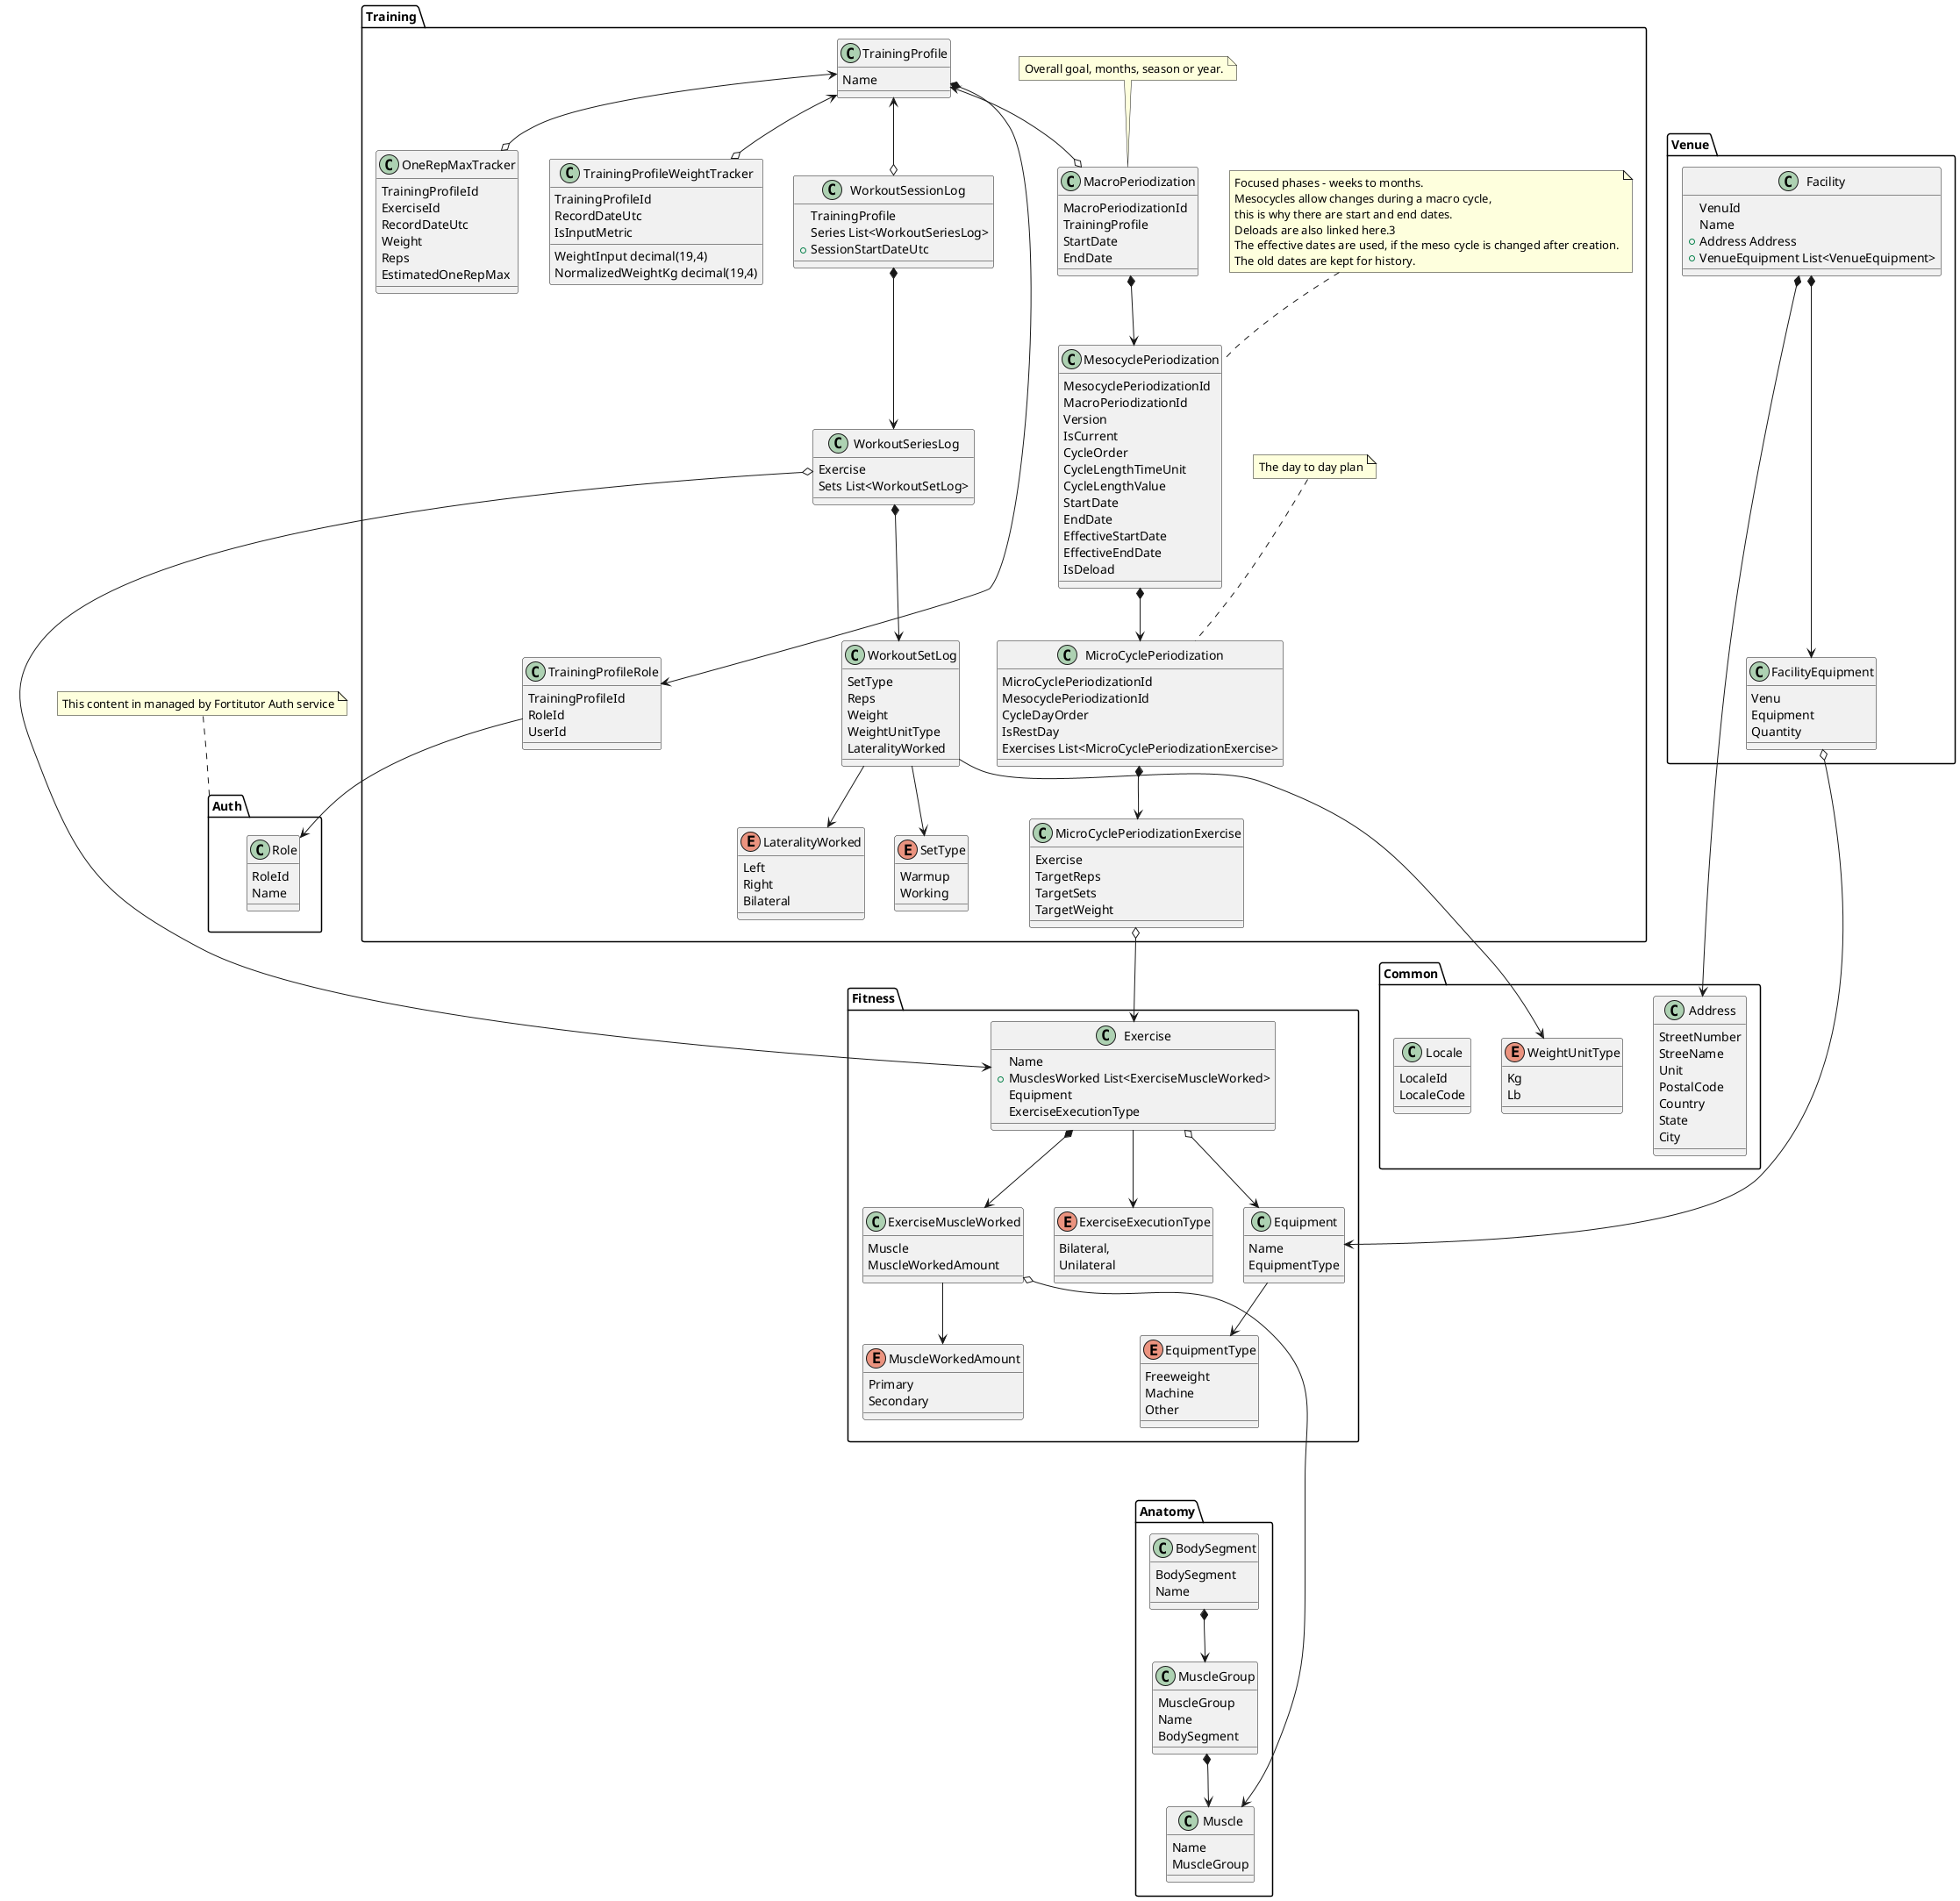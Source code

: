 @startuml

package Anatomy {
    class MuscleGroup {
        MuscleGroup
        Name
        BodySegment
    }

    class Muscle {
        Name
        MuscleGroup
    }

    class BodySegment {
        BodySegment
        Name
    }
    
    BodySegment *--> MuscleGroup
    MuscleGroup *--> Muscle
}

package Fitness {
    class Exercise {
        Name
        + MusclesWorked List<ExerciseMuscleWorked>
        Equipment        
        ExerciseExecutionType
    }

    class ExerciseMuscleWorked {
        Muscle
        MuscleWorkedAmount
    }

    enum MuscleWorkedAmount {
        Primary
        Secondary
    }

    class Equipment {
        Name
        EquipmentType
    }

    enum ExerciseExecutionType {
        Bilateral,
        Unilateral
    }

    enum EquipmentType {
        Freeweight
        Machine
        Other
    }

    Exercise *--> ExerciseMuscleWorked
    Exercise o--> Equipment
    Exercise --> ExerciseExecutionType
    ExerciseMuscleWorked --> MuscleWorkedAmount
    Fitness.ExerciseMuscleWorked o------> Anatomy.Muscle
    Equipment --> EquipmentType
}



package Training {
    class TrainingProfile {
        Name
    }

    class MacroPeriodization
    {
        MacroPeriodizationId
        TrainingProfile
        StartDate
        EndDate
    }
    note top of MacroPeriodization
        Overall goal, months, season or year.
    end note

    class MesocyclePeriodization
    {
        MesocyclePeriodizationId
        MacroPeriodizationId
        Version
        IsCurrent
        CycleOrder        
        CycleLengthTimeUnit
        CycleLengthValue
        StartDate
        EndDate        
        EffectiveStartDate
        EffectiveEndDate
        IsDeload        
    }
    note top of MesocyclePeriodization
        Focused phases - weeks to months.
        Mesocycles allow changes during a macro cycle,
        this is why there are start and end dates.
        Deloads are also linked here.3
        The effective dates are used, if the meso cycle is changed after creation.
        The old dates are kept for history.
    end note

    class MicroCyclePeriodization
    {
        MicroCyclePeriodizationId
        MesocyclePeriodizationId
        CycleDayOrder
        IsRestDay
        Exercises List<MicroCyclePeriodizationExercise>
    }
    note top of MicroCyclePeriodization
        The day to day plan
    end note

    class MicroCyclePeriodizationExercise
    {        
        Exercise
        TargetReps
        TargetSets
        TargetWeight
    }
    
    class TrainingProfileWeightTracker {
        TrainingProfileId
        RecordDateUtc
        WeightInput decimal(19,4)
        IsInputMetric
        NormalizedWeightKg decimal(19,4)
    }

    class TrainingProfileRole {
        TrainingProfileId
        RoleId
        UserId
    }

    class WorkoutSessionLog {
        TrainingProfile
        Series List<WorkoutSeriesLog>
        + SessionStartDateUtc
    }

    class WorkoutSeriesLog {
        Exercise
        Sets List<WorkoutSetLog>
    }

    enum SetType {
        Warmup
        Working
    }

    class WorkoutSetLog {
        SetType
        Reps
        Weight
        WeightUnitType
        LateralityWorked
    }

    class OneRepMaxTracker {
        TrainingProfileId
        ExerciseId
        RecordDateUtc
        Weight
        Reps
        EstimatedOneRepMax
    }

    enum LateralityWorked {
        Left
        Right
        Bilateral
    }

    TrainingProfile *----> TrainingProfileRole
    TrainingProfile <--o TrainingProfileWeightTracker
    TrainingProfile <--o WorkoutSessionLog
    TrainingProfile <--o OneRepMaxTracker
    TrainingProfile <--o MacroPeriodization     

    MacroPeriodization *--> MesocyclePeriodization     
    MesocyclePeriodization *--> MicroCyclePeriodization
    MicroCyclePeriodization *--> MicroCyclePeriodizationExercise
    MicroCyclePeriodizationExercise o--> Fitness.Exercise
   
    WorkoutSessionLog *--> WorkoutSeriesLog
    WorkoutSeriesLog *--> WorkoutSetLog
    WorkoutSetLog --> LateralityWorked
    WorkoutSetLog --> SetType
    
}

WorkoutSetLog ---> Common.WeightUnitType
Training.WorkoutSeriesLog o--> Fitness.Exercise
TrainingProfileRole --> Auth.Role

package Venue {
    class Facility {
        VenuId
        Name  
        + Address Address      
        + VenueEquipment List<VenueEquipment>
    }

    class FacilityEquipment {
        Venu
        Equipment
        Quantity
    }
    
    Facility *---> FacilityEquipment
}

FacilityEquipment o---> Fitness.Equipment

Facility *-----> Common.Address

package Common {
    class Address {
        StreetNumber
        StreeName
        Unit
        PostalCode
        Country
        State
        City
    }

    class Locale {
        LocaleId
        LocaleCode
    }

    enum WeightUnitType {
        Kg
        Lb
    }
}


package Auth {
    class Role {
        RoleId
        Name
    }
}

note top of Auth
    This content in managed by Fortitutor Auth service
end note
@enduml